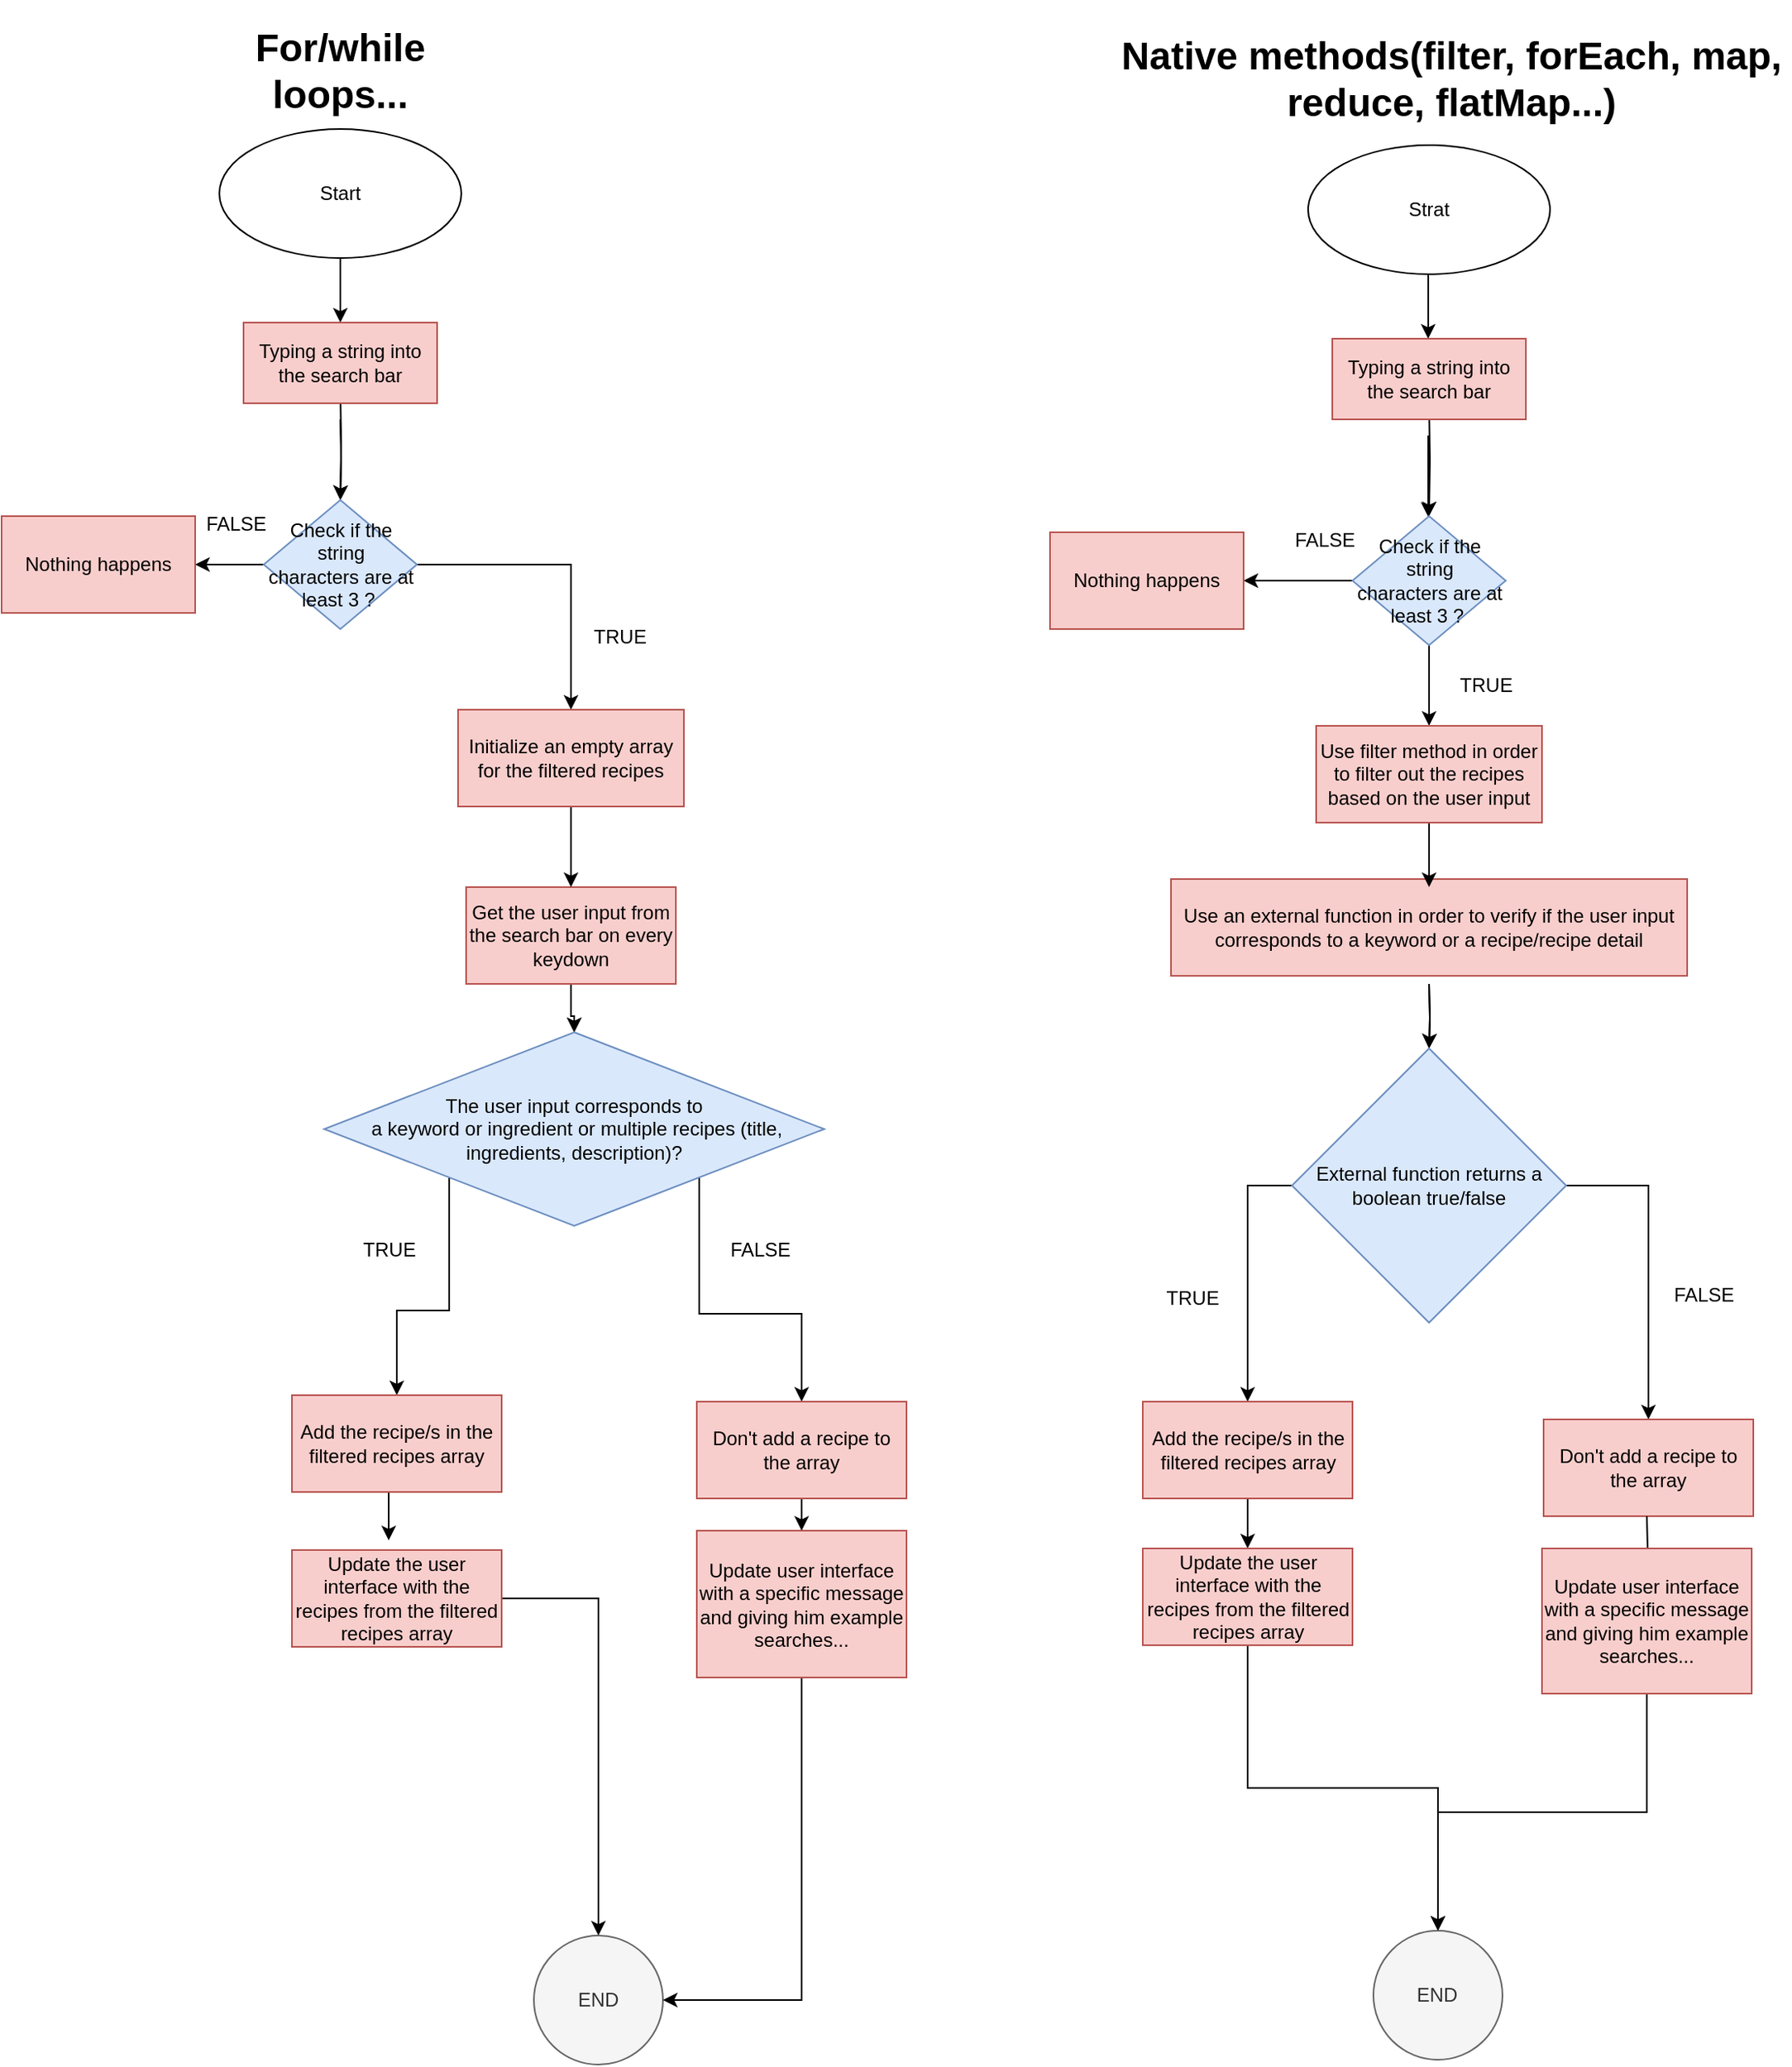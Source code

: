 <mxfile version="23.1.2" type="github">
  <diagram id="C5RBs43oDa-KdzZeNtuy" name="Page-1">
    <mxGraphModel dx="1793" dy="965" grid="1" gridSize="10" guides="1" tooltips="1" connect="1" arrows="1" fold="1" page="1" pageScale="1" pageWidth="827" pageHeight="1169" math="0" shadow="0">
      <root>
        <mxCell id="WIyWlLk6GJQsqaUBKTNV-0" />
        <mxCell id="WIyWlLk6GJQsqaUBKTNV-1" parent="WIyWlLk6GJQsqaUBKTNV-0" />
        <mxCell id="ekR93jH82zppxNUU2n5n-0" value="" style="edgeStyle=orthogonalEdgeStyle;rounded=0;orthogonalLoop=1;jettySize=auto;html=1;" edge="1" parent="WIyWlLk6GJQsqaUBKTNV-1" source="ekR93jH82zppxNUU2n5n-1">
          <mxGeometry relative="1" as="geometry">
            <mxPoint x="220" y="240" as="targetPoint" />
          </mxGeometry>
        </mxCell>
        <mxCell id="ekR93jH82zppxNUU2n5n-1" value="Start" style="ellipse;whiteSpace=wrap;html=1;" vertex="1" parent="WIyWlLk6GJQsqaUBKTNV-1">
          <mxGeometry x="145" y="120" width="150" height="80" as="geometry" />
        </mxCell>
        <mxCell id="ekR93jH82zppxNUU2n5n-2" value="" style="edgeStyle=orthogonalEdgeStyle;rounded=0;orthogonalLoop=1;jettySize=auto;html=1;" edge="1" parent="WIyWlLk6GJQsqaUBKTNV-1" source="ekR93jH82zppxNUU2n5n-4" target="ekR93jH82zppxNUU2n5n-12">
          <mxGeometry relative="1" as="geometry" />
        </mxCell>
        <mxCell id="ekR93jH82zppxNUU2n5n-3" value="" style="edgeStyle=orthogonalEdgeStyle;rounded=0;orthogonalLoop=1;jettySize=auto;html=1;" edge="1" parent="WIyWlLk6GJQsqaUBKTNV-1" source="ekR93jH82zppxNUU2n5n-4" target="ekR93jH82zppxNUU2n5n-12">
          <mxGeometry relative="1" as="geometry" />
        </mxCell>
        <mxCell id="ekR93jH82zppxNUU2n5n-4" value="Get the user input from the search bar on every keydown" style="rounded=0;whiteSpace=wrap;html=1;align=center;fillColor=#f8cecc;strokeColor=#b85450;" vertex="1" parent="WIyWlLk6GJQsqaUBKTNV-1">
          <mxGeometry x="298" y="590" width="130" height="60" as="geometry" />
        </mxCell>
        <mxCell id="ekR93jH82zppxNUU2n5n-5" value="" style="edgeStyle=orthogonalEdgeStyle;rounded=0;orthogonalLoop=1;jettySize=auto;html=1;" edge="1" parent="WIyWlLk6GJQsqaUBKTNV-1" target="ekR93jH82zppxNUU2n5n-9">
          <mxGeometry relative="1" as="geometry">
            <mxPoint x="220" y="280" as="sourcePoint" />
          </mxGeometry>
        </mxCell>
        <mxCell id="ekR93jH82zppxNUU2n5n-6" value="" style="edgeStyle=orthogonalEdgeStyle;rounded=0;orthogonalLoop=1;jettySize=auto;html=1;" edge="1" parent="WIyWlLk6GJQsqaUBKTNV-1" target="ekR93jH82zppxNUU2n5n-9">
          <mxGeometry relative="1" as="geometry">
            <mxPoint x="220" y="300" as="sourcePoint" />
          </mxGeometry>
        </mxCell>
        <mxCell id="ekR93jH82zppxNUU2n5n-8" value="" style="edgeStyle=orthogonalEdgeStyle;rounded=0;orthogonalLoop=1;jettySize=auto;html=1;" edge="1" parent="WIyWlLk6GJQsqaUBKTNV-1" source="ekR93jH82zppxNUU2n5n-9" target="ekR93jH82zppxNUU2n5n-17">
          <mxGeometry relative="1" as="geometry" />
        </mxCell>
        <mxCell id="ekR93jH82zppxNUU2n5n-27" style="edgeStyle=orthogonalEdgeStyle;rounded=0;orthogonalLoop=1;jettySize=auto;html=1;" edge="1" parent="WIyWlLk6GJQsqaUBKTNV-1" source="ekR93jH82zppxNUU2n5n-9">
          <mxGeometry relative="1" as="geometry">
            <mxPoint x="130" y="390" as="targetPoint" />
          </mxGeometry>
        </mxCell>
        <mxCell id="ekR93jH82zppxNUU2n5n-9" value="Check if the string &lt;br&gt;characters are at least 3 ?&amp;nbsp;" style="rhombus;whiteSpace=wrap;html=1;fillColor=#dae8fc;strokeColor=#6c8ebf;" vertex="1" parent="WIyWlLk6GJQsqaUBKTNV-1">
          <mxGeometry x="172.5" y="350" width="95" height="80" as="geometry" />
        </mxCell>
        <mxCell id="ekR93jH82zppxNUU2n5n-10" value="TRUE" style="text;html=1;align=center;verticalAlign=middle;resizable=0;points=[];autosize=1;strokeColor=none;fillColor=none;" vertex="1" parent="WIyWlLk6GJQsqaUBKTNV-1">
          <mxGeometry x="363" y="420" width="60" height="30" as="geometry" />
        </mxCell>
        <mxCell id="ekR93jH82zppxNUU2n5n-81" style="edgeStyle=orthogonalEdgeStyle;rounded=0;orthogonalLoop=1;jettySize=auto;html=1;exitX=0;exitY=1;exitDx=0;exitDy=0;entryX=0.5;entryY=0;entryDx=0;entryDy=0;" edge="1" parent="WIyWlLk6GJQsqaUBKTNV-1" source="ekR93jH82zppxNUU2n5n-12" target="ekR93jH82zppxNUU2n5n-14">
          <mxGeometry relative="1" as="geometry" />
        </mxCell>
        <mxCell id="ekR93jH82zppxNUU2n5n-82" style="edgeStyle=orthogonalEdgeStyle;rounded=0;orthogonalLoop=1;jettySize=auto;html=1;exitX=1;exitY=1;exitDx=0;exitDy=0;" edge="1" parent="WIyWlLk6GJQsqaUBKTNV-1" source="ekR93jH82zppxNUU2n5n-12" target="ekR93jH82zppxNUU2n5n-23">
          <mxGeometry relative="1" as="geometry" />
        </mxCell>
        <mxCell id="ekR93jH82zppxNUU2n5n-12" value="&lt;div&gt;&lt;span style=&quot;background-color: initial;&quot;&gt;The user input corresponds to&lt;/span&gt;&lt;/div&gt;&lt;div&gt;&lt;span style=&quot;background-color: initial;&quot;&gt;&amp;nbsp;a keyword or ingredient or multiple recipes (title, ingredients, description)?&lt;/span&gt;&lt;br&gt;&lt;/div&gt;" style="rhombus;whiteSpace=wrap;html=1;fillColor=#dae8fc;strokeColor=#6c8ebf;" vertex="1" parent="WIyWlLk6GJQsqaUBKTNV-1">
          <mxGeometry x="210" y="680" width="310" height="120" as="geometry" />
        </mxCell>
        <mxCell id="ekR93jH82zppxNUU2n5n-13" value="" style="edgeStyle=orthogonalEdgeStyle;rounded=0;orthogonalLoop=1;jettySize=auto;html=1;" edge="1" parent="WIyWlLk6GJQsqaUBKTNV-1">
          <mxGeometry relative="1" as="geometry">
            <mxPoint x="250" y="965" as="sourcePoint" />
            <mxPoint x="250" y="995" as="targetPoint" />
          </mxGeometry>
        </mxCell>
        <mxCell id="ekR93jH82zppxNUU2n5n-14" value="Add the recipe/s in the filtered recipes array" style="rounded=0;whiteSpace=wrap;html=1;align=center;fillColor=#f8cecc;strokeColor=#b85450;" vertex="1" parent="WIyWlLk6GJQsqaUBKTNV-1">
          <mxGeometry x="190" y="905" width="130" height="60" as="geometry" />
        </mxCell>
        <mxCell id="ekR93jH82zppxNUU2n5n-15" value="TRUE" style="text;html=1;align=center;verticalAlign=middle;resizable=0;points=[];autosize=1;strokeColor=none;fillColor=none;" vertex="1" parent="WIyWlLk6GJQsqaUBKTNV-1">
          <mxGeometry x="220" y="800" width="60" height="30" as="geometry" />
        </mxCell>
        <mxCell id="ekR93jH82zppxNUU2n5n-16" value="" style="edgeStyle=orthogonalEdgeStyle;rounded=0;orthogonalLoop=1;jettySize=auto;html=1;entryX=0.5;entryY=0;entryDx=0;entryDy=0;" edge="1" parent="WIyWlLk6GJQsqaUBKTNV-1" source="ekR93jH82zppxNUU2n5n-17" target="ekR93jH82zppxNUU2n5n-4">
          <mxGeometry relative="1" as="geometry">
            <Array as="points">
              <mxPoint x="363" y="560" />
              <mxPoint x="363" y="560" />
            </Array>
          </mxGeometry>
        </mxCell>
        <mxCell id="ekR93jH82zppxNUU2n5n-17" value="Initialize an empty array for the filtered recipes" style="rounded=0;whiteSpace=wrap;html=1;align=center;fillColor=#f8cecc;strokeColor=#b85450;" vertex="1" parent="WIyWlLk6GJQsqaUBKTNV-1">
          <mxGeometry x="293" y="480" width="140" height="60" as="geometry" />
        </mxCell>
        <mxCell id="ekR93jH82zppxNUU2n5n-35" style="edgeStyle=orthogonalEdgeStyle;rounded=0;orthogonalLoop=1;jettySize=auto;html=1;" edge="1" parent="WIyWlLk6GJQsqaUBKTNV-1" source="ekR93jH82zppxNUU2n5n-18" target="ekR93jH82zppxNUU2n5n-20">
          <mxGeometry relative="1" as="geometry" />
        </mxCell>
        <mxCell id="ekR93jH82zppxNUU2n5n-18" value="Update the user interface with the recipes from the filtered&lt;br&gt;recipes array" style="rounded=0;whiteSpace=wrap;html=1;align=center;fillColor=#f8cecc;strokeColor=#b85450;" vertex="1" parent="WIyWlLk6GJQsqaUBKTNV-1">
          <mxGeometry x="190" y="1001" width="130" height="60" as="geometry" />
        </mxCell>
        <mxCell id="ekR93jH82zppxNUU2n5n-20" value="END" style="ellipse;whiteSpace=wrap;html=1;rounded=0;fillColor=#f5f5f5;fontColor=#333333;strokeColor=#666666;" vertex="1" parent="WIyWlLk6GJQsqaUBKTNV-1">
          <mxGeometry x="340.005" y="1240" width="80" height="80" as="geometry" />
        </mxCell>
        <mxCell id="ekR93jH82zppxNUU2n5n-22" value="" style="edgeStyle=orthogonalEdgeStyle;rounded=0;orthogonalLoop=1;jettySize=auto;html=1;" edge="1" parent="WIyWlLk6GJQsqaUBKTNV-1" source="ekR93jH82zppxNUU2n5n-23" target="ekR93jH82zppxNUU2n5n-25">
          <mxGeometry relative="1" as="geometry" />
        </mxCell>
        <mxCell id="ekR93jH82zppxNUU2n5n-23" value="Don&#39;t add a recipe to the array" style="rounded=0;whiteSpace=wrap;html=1;align=center;fillColor=#f8cecc;strokeColor=#b85450;" vertex="1" parent="WIyWlLk6GJQsqaUBKTNV-1">
          <mxGeometry x="441" y="909" width="130" height="60" as="geometry" />
        </mxCell>
        <mxCell id="ekR93jH82zppxNUU2n5n-34" style="edgeStyle=orthogonalEdgeStyle;rounded=0;orthogonalLoop=1;jettySize=auto;html=1;exitX=0.5;exitY=1;exitDx=0;exitDy=0;entryX=1;entryY=0.5;entryDx=0;entryDy=0;" edge="1" parent="WIyWlLk6GJQsqaUBKTNV-1" source="ekR93jH82zppxNUU2n5n-25" target="ekR93jH82zppxNUU2n5n-20">
          <mxGeometry relative="1" as="geometry" />
        </mxCell>
        <mxCell id="ekR93jH82zppxNUU2n5n-25" value="Update user interface with a specific message and giving him example searches..." style="rounded=0;whiteSpace=wrap;html=1;align=center;fillColor=#f8cecc;strokeColor=#b85450;" vertex="1" parent="WIyWlLk6GJQsqaUBKTNV-1">
          <mxGeometry x="441" y="989" width="130" height="91" as="geometry" />
        </mxCell>
        <mxCell id="ekR93jH82zppxNUU2n5n-26" value="&lt;div&gt;FALSE&lt;/div&gt;" style="text;html=1;align=center;verticalAlign=middle;resizable=0;points=[];autosize=1;strokeColor=none;fillColor=none;" vertex="1" parent="WIyWlLk6GJQsqaUBKTNV-1">
          <mxGeometry x="450" y="800" width="60" height="30" as="geometry" />
        </mxCell>
        <mxCell id="ekR93jH82zppxNUU2n5n-28" value="Nothing happens" style="rounded=0;whiteSpace=wrap;html=1;fillColor=#f8cecc;strokeColor=#b85450;" vertex="1" parent="WIyWlLk6GJQsqaUBKTNV-1">
          <mxGeometry x="10" y="360" width="120" height="60" as="geometry" />
        </mxCell>
        <mxCell id="ekR93jH82zppxNUU2n5n-29" value="Typing a string into the search bar" style="rounded=0;whiteSpace=wrap;html=1;fillColor=#f8cecc;strokeColor=#b85450;" vertex="1" parent="WIyWlLk6GJQsqaUBKTNV-1">
          <mxGeometry x="160" y="240" width="120" height="50" as="geometry" />
        </mxCell>
        <mxCell id="ekR93jH82zppxNUU2n5n-36" value="FALSE" style="text;html=1;align=center;verticalAlign=middle;resizable=0;points=[];autosize=1;strokeColor=none;fillColor=none;" vertex="1" parent="WIyWlLk6GJQsqaUBKTNV-1">
          <mxGeometry x="125" y="350" width="60" height="30" as="geometry" />
        </mxCell>
        <mxCell id="ekR93jH82zppxNUU2n5n-39" value="&lt;h1&gt;For/while loops...&lt;/h1&gt;" style="text;html=1;strokeColor=none;fillColor=none;spacing=5;spacingTop=-20;whiteSpace=wrap;overflow=hidden;rounded=0;align=center;" vertex="1" parent="WIyWlLk6GJQsqaUBKTNV-1">
          <mxGeometry x="125" y="50" width="190" height="120" as="geometry" />
        </mxCell>
        <mxCell id="ekR93jH82zppxNUU2n5n-42" value="" style="edgeStyle=orthogonalEdgeStyle;rounded=0;orthogonalLoop=1;jettySize=auto;html=1;" edge="1" parent="WIyWlLk6GJQsqaUBKTNV-1" source="ekR93jH82zppxNUU2n5n-43">
          <mxGeometry relative="1" as="geometry">
            <mxPoint x="894.462" y="250" as="targetPoint" />
          </mxGeometry>
        </mxCell>
        <mxCell id="ekR93jH82zppxNUU2n5n-43" value="Strat" style="ellipse;whiteSpace=wrap;html=1;" vertex="1" parent="WIyWlLk6GJQsqaUBKTNV-1">
          <mxGeometry x="820" y="130" width="150" height="80" as="geometry" />
        </mxCell>
        <mxCell id="ekR93jH82zppxNUU2n5n-44" value="" style="edgeStyle=orthogonalEdgeStyle;rounded=0;orthogonalLoop=1;jettySize=auto;html=1;" edge="1" parent="WIyWlLk6GJQsqaUBKTNV-1" target="ekR93jH82zppxNUU2n5n-54">
          <mxGeometry relative="1" as="geometry">
            <mxPoint x="895" y="650" as="sourcePoint" />
          </mxGeometry>
        </mxCell>
        <mxCell id="ekR93jH82zppxNUU2n5n-45" value="" style="edgeStyle=orthogonalEdgeStyle;rounded=0;orthogonalLoop=1;jettySize=auto;html=1;" edge="1" parent="WIyWlLk6GJQsqaUBKTNV-1" target="ekR93jH82zppxNUU2n5n-54">
          <mxGeometry relative="1" as="geometry">
            <mxPoint x="895" y="650" as="sourcePoint" />
          </mxGeometry>
        </mxCell>
        <mxCell id="ekR93jH82zppxNUU2n5n-46" value="Use an external function in order to verify if the user input corresponds to a keyword or a recipe/recipe detail" style="rounded=0;whiteSpace=wrap;html=1;align=center;fillColor=#f8cecc;strokeColor=#b85450;" vertex="1" parent="WIyWlLk6GJQsqaUBKTNV-1">
          <mxGeometry x="735" y="585" width="320" height="60" as="geometry" />
        </mxCell>
        <mxCell id="ekR93jH82zppxNUU2n5n-47" value="" style="edgeStyle=orthogonalEdgeStyle;rounded=0;orthogonalLoop=1;jettySize=auto;html=1;" edge="1" parent="WIyWlLk6GJQsqaUBKTNV-1" target="ekR93jH82zppxNUU2n5n-51">
          <mxGeometry relative="1" as="geometry">
            <mxPoint x="895" y="290" as="sourcePoint" />
          </mxGeometry>
        </mxCell>
        <mxCell id="ekR93jH82zppxNUU2n5n-48" value="" style="edgeStyle=orthogonalEdgeStyle;rounded=0;orthogonalLoop=1;jettySize=auto;html=1;" edge="1" parent="WIyWlLk6GJQsqaUBKTNV-1" target="ekR93jH82zppxNUU2n5n-51">
          <mxGeometry relative="1" as="geometry">
            <mxPoint x="894.462" y="310" as="sourcePoint" />
          </mxGeometry>
        </mxCell>
        <mxCell id="ekR93jH82zppxNUU2n5n-50" value="" style="edgeStyle=orthogonalEdgeStyle;rounded=0;orthogonalLoop=1;jettySize=auto;html=1;" edge="1" parent="WIyWlLk6GJQsqaUBKTNV-1" source="ekR93jH82zppxNUU2n5n-51" target="ekR93jH82zppxNUU2n5n-59">
          <mxGeometry relative="1" as="geometry" />
        </mxCell>
        <mxCell id="ekR93jH82zppxNUU2n5n-72" value="" style="edgeStyle=orthogonalEdgeStyle;rounded=0;orthogonalLoop=1;jettySize=auto;html=1;" edge="1" parent="WIyWlLk6GJQsqaUBKTNV-1" source="ekR93jH82zppxNUU2n5n-51" target="ekR93jH82zppxNUU2n5n-71">
          <mxGeometry relative="1" as="geometry" />
        </mxCell>
        <mxCell id="ekR93jH82zppxNUU2n5n-51" value="Check if the string&lt;br style=&quot;border-color: var(--border-color);&quot;&gt;characters are at least 3 ?&amp;nbsp;" style="rhombus;whiteSpace=wrap;html=1;fillColor=#dae8fc;strokeColor=#6c8ebf;" vertex="1" parent="WIyWlLk6GJQsqaUBKTNV-1">
          <mxGeometry x="847.5" y="360" width="95" height="80" as="geometry" />
        </mxCell>
        <mxCell id="ekR93jH82zppxNUU2n5n-52" value="TRUE" style="text;html=1;align=center;verticalAlign=middle;resizable=0;points=[];autosize=1;strokeColor=none;fillColor=none;" vertex="1" parent="WIyWlLk6GJQsqaUBKTNV-1">
          <mxGeometry x="900" y="450" width="60" height="30" as="geometry" />
        </mxCell>
        <mxCell id="ekR93jH82zppxNUU2n5n-75" style="edgeStyle=orthogonalEdgeStyle;rounded=0;orthogonalLoop=1;jettySize=auto;html=1;exitX=1;exitY=0.5;exitDx=0;exitDy=0;" edge="1" parent="WIyWlLk6GJQsqaUBKTNV-1" source="ekR93jH82zppxNUU2n5n-54" target="ekR93jH82zppxNUU2n5n-64">
          <mxGeometry relative="1" as="geometry" />
        </mxCell>
        <mxCell id="ekR93jH82zppxNUU2n5n-76" style="edgeStyle=orthogonalEdgeStyle;rounded=0;orthogonalLoop=1;jettySize=auto;html=1;exitX=0;exitY=0.5;exitDx=0;exitDy=0;entryX=0.5;entryY=0;entryDx=0;entryDy=0;" edge="1" parent="WIyWlLk6GJQsqaUBKTNV-1" source="ekR93jH82zppxNUU2n5n-54" target="ekR93jH82zppxNUU2n5n-56">
          <mxGeometry relative="1" as="geometry" />
        </mxCell>
        <mxCell id="ekR93jH82zppxNUU2n5n-54" value="&lt;div&gt;External function returns a boolean true/false&lt;/div&gt;" style="rhombus;whiteSpace=wrap;html=1;fillColor=#dae8fc;strokeColor=#6c8ebf;" vertex="1" parent="WIyWlLk6GJQsqaUBKTNV-1">
          <mxGeometry x="810" y="690" width="170" height="170" as="geometry" />
        </mxCell>
        <mxCell id="ekR93jH82zppxNUU2n5n-74" style="edgeStyle=orthogonalEdgeStyle;rounded=0;orthogonalLoop=1;jettySize=auto;html=1;exitX=0.5;exitY=1;exitDx=0;exitDy=0;entryX=0.5;entryY=0;entryDx=0;entryDy=0;" edge="1" parent="WIyWlLk6GJQsqaUBKTNV-1" source="ekR93jH82zppxNUU2n5n-56" target="ekR93jH82zppxNUU2n5n-61">
          <mxGeometry relative="1" as="geometry" />
        </mxCell>
        <mxCell id="ekR93jH82zppxNUU2n5n-56" value="Add the recipe/s in the filtered recipes array" style="rounded=0;whiteSpace=wrap;html=1;align=center;fillColor=#f8cecc;strokeColor=#b85450;" vertex="1" parent="WIyWlLk6GJQsqaUBKTNV-1">
          <mxGeometry x="717.5" y="909" width="130" height="60" as="geometry" />
        </mxCell>
        <mxCell id="ekR93jH82zppxNUU2n5n-57" value="TRUE" style="text;html=1;align=center;verticalAlign=middle;resizable=0;points=[];autosize=1;strokeColor=none;fillColor=none;" vertex="1" parent="WIyWlLk6GJQsqaUBKTNV-1">
          <mxGeometry x="717.5" y="830" width="60" height="30" as="geometry" />
        </mxCell>
        <mxCell id="ekR93jH82zppxNUU2n5n-58" value="" style="edgeStyle=orthogonalEdgeStyle;rounded=0;orthogonalLoop=1;jettySize=auto;html=1;entryX=0.5;entryY=0;entryDx=0;entryDy=0;" edge="1" parent="WIyWlLk6GJQsqaUBKTNV-1" source="ekR93jH82zppxNUU2n5n-59">
          <mxGeometry relative="1" as="geometry">
            <Array as="points">
              <mxPoint x="895" y="530" />
            </Array>
            <mxPoint x="895" y="590" as="targetPoint" />
          </mxGeometry>
        </mxCell>
        <mxCell id="ekR93jH82zppxNUU2n5n-59" value="Use filter method in order to filter out the recipes based on the user input" style="rounded=0;whiteSpace=wrap;html=1;align=center;fillColor=#f8cecc;strokeColor=#b85450;" vertex="1" parent="WIyWlLk6GJQsqaUBKTNV-1">
          <mxGeometry x="825" y="490" width="140" height="60" as="geometry" />
        </mxCell>
        <mxCell id="ekR93jH82zppxNUU2n5n-77" style="edgeStyle=orthogonalEdgeStyle;rounded=0;orthogonalLoop=1;jettySize=auto;html=1;exitX=0.5;exitY=1;exitDx=0;exitDy=0;" edge="1" parent="WIyWlLk6GJQsqaUBKTNV-1" source="ekR93jH82zppxNUU2n5n-61" target="ekR93jH82zppxNUU2n5n-62">
          <mxGeometry relative="1" as="geometry" />
        </mxCell>
        <mxCell id="ekR93jH82zppxNUU2n5n-61" value="Update the user interface with the recipes from the filtered&lt;br style=&quot;border-color: var(--border-color);&quot;&gt;recipes array" style="rounded=0;whiteSpace=wrap;html=1;align=center;fillColor=#f8cecc;strokeColor=#b85450;" vertex="1" parent="WIyWlLk6GJQsqaUBKTNV-1">
          <mxGeometry x="717.5" y="1000" width="130" height="60" as="geometry" />
        </mxCell>
        <mxCell id="ekR93jH82zppxNUU2n5n-62" value="END" style="ellipse;whiteSpace=wrap;html=1;rounded=0;fillColor=#f5f5f5;fontColor=#333333;strokeColor=#666666;" vertex="1" parent="WIyWlLk6GJQsqaUBKTNV-1">
          <mxGeometry x="860.495" y="1237" width="80" height="80" as="geometry" />
        </mxCell>
        <mxCell id="ekR93jH82zppxNUU2n5n-64" value="Don&#39;t add a recipe to the array" style="rounded=0;whiteSpace=wrap;html=1;align=center;fillColor=#f8cecc;strokeColor=#b85450;" vertex="1" parent="WIyWlLk6GJQsqaUBKTNV-1">
          <mxGeometry x="966" y="920" width="130" height="60" as="geometry" />
        </mxCell>
        <mxCell id="ekR93jH82zppxNUU2n5n-65" value="" style="edgeStyle=orthogonalEdgeStyle;rounded=0;orthogonalLoop=1;jettySize=auto;html=1;" edge="1" parent="WIyWlLk6GJQsqaUBKTNV-1" target="ekR93jH82zppxNUU2n5n-67">
          <mxGeometry relative="1" as="geometry">
            <mxPoint x="1030.01" y="980" as="sourcePoint" />
          </mxGeometry>
        </mxCell>
        <mxCell id="ekR93jH82zppxNUU2n5n-78" style="edgeStyle=orthogonalEdgeStyle;rounded=0;orthogonalLoop=1;jettySize=auto;html=1;exitX=0.5;exitY=1;exitDx=0;exitDy=0;entryX=0.5;entryY=0;entryDx=0;entryDy=0;" edge="1" parent="WIyWlLk6GJQsqaUBKTNV-1" source="ekR93jH82zppxNUU2n5n-67" target="ekR93jH82zppxNUU2n5n-62">
          <mxGeometry relative="1" as="geometry" />
        </mxCell>
        <mxCell id="ekR93jH82zppxNUU2n5n-67" value="&lt;div&gt;Update user interface with a specific message and giving him example searches...&lt;/div&gt;" style="rounded=0;whiteSpace=wrap;html=1;align=center;fillColor=#f8cecc;strokeColor=#b85450;" vertex="1" parent="WIyWlLk6GJQsqaUBKTNV-1">
          <mxGeometry x="965" y="1000" width="130" height="90" as="geometry" />
        </mxCell>
        <mxCell id="ekR93jH82zppxNUU2n5n-68" value="FALSE" style="text;html=1;align=center;verticalAlign=middle;resizable=0;points=[];autosize=1;strokeColor=none;fillColor=none;" vertex="1" parent="WIyWlLk6GJQsqaUBKTNV-1">
          <mxGeometry x="1035" y="828" width="60" height="30" as="geometry" />
        </mxCell>
        <mxCell id="ekR93jH82zppxNUU2n5n-69" value="&lt;h1&gt;Native methods(filter, forEach, map, reduce, flatMap...)&lt;/h1&gt;" style="text;html=1;strokeColor=none;fillColor=none;spacing=5;spacingTop=-20;whiteSpace=wrap;overflow=hidden;rounded=0;align=center;" vertex="1" parent="WIyWlLk6GJQsqaUBKTNV-1">
          <mxGeometry x="699" y="55" width="420" height="76" as="geometry" />
        </mxCell>
        <mxCell id="ekR93jH82zppxNUU2n5n-70" value="Typing a string into the search bar" style="rounded=0;whiteSpace=wrap;html=1;fillColor=#f8cecc;strokeColor=#b85450;" vertex="1" parent="WIyWlLk6GJQsqaUBKTNV-1">
          <mxGeometry x="835" y="250" width="120" height="50" as="geometry" />
        </mxCell>
        <mxCell id="ekR93jH82zppxNUU2n5n-71" value="Nothing happens" style="whiteSpace=wrap;html=1;fillColor=#f8cecc;strokeColor=#b85450;" vertex="1" parent="WIyWlLk6GJQsqaUBKTNV-1">
          <mxGeometry x="660" y="370" width="120" height="60" as="geometry" />
        </mxCell>
        <mxCell id="ekR93jH82zppxNUU2n5n-73" value="FALSE" style="text;html=1;align=center;verticalAlign=middle;resizable=0;points=[];autosize=1;strokeColor=none;fillColor=none;" vertex="1" parent="WIyWlLk6GJQsqaUBKTNV-1">
          <mxGeometry x="800" y="360" width="60" height="30" as="geometry" />
        </mxCell>
      </root>
    </mxGraphModel>
  </diagram>
</mxfile>
